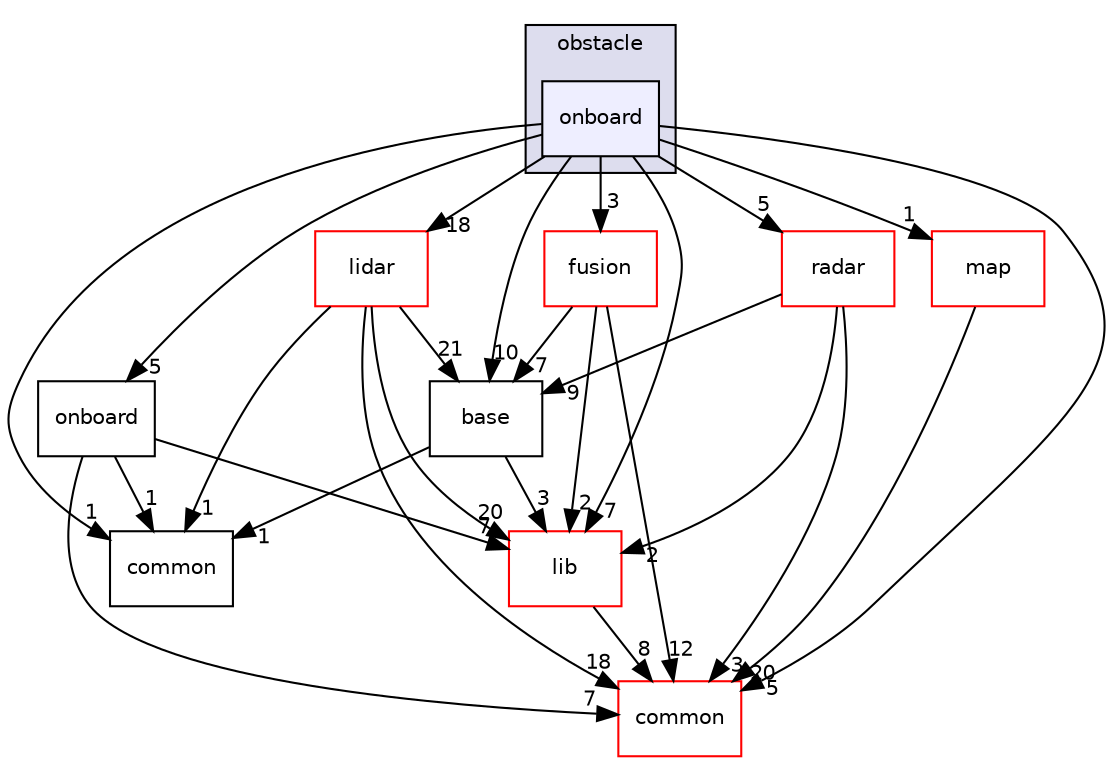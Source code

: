 digraph "modules/perception/obstacle/onboard" {
  compound=true
  node [ fontsize="10", fontname="Helvetica"];
  edge [ labelfontsize="10", labelfontname="Helvetica"];
  subgraph clusterdir_6b7f64797b2ff6c457ca9639e8cd0a85 {
    graph [ bgcolor="#ddddee", pencolor="black", label="obstacle" fontname="Helvetica", fontsize="10", URL="dir_6b7f64797b2ff6c457ca9639e8cd0a85.html"]
  dir_26fe869283d506fa4c34e278072f16b4 [shape=box, label="onboard", style="filled", fillcolor="#eeeeff", pencolor="black", URL="dir_26fe869283d506fa4c34e278072f16b4.html"];
  }
  dir_b7e54f8867fbb6821830910b8e5b05cd [shape=box label="common" URL="dir_b7e54f8867fbb6821830910b8e5b05cd.html"];
  dir_3220e30e13cded4e45f58b87a1a3558a [shape=box label="base" URL="dir_3220e30e13cded4e45f58b87a1a3558a.html"];
  dir_9a5e51f49964887903df6eed98080585 [shape=box label="common" fillcolor="white" style="filled" color="red" URL="dir_9a5e51f49964887903df6eed98080585.html"];
  dir_bc4fbd717b8d61d0dc75a15f0986d7f7 [shape=box label="map" fillcolor="white" style="filled" color="red" URL="dir_bc4fbd717b8d61d0dc75a15f0986d7f7.html"];
  dir_cea3b47e46c6e7de2071488d5a5d379a [shape=box label="lidar" fillcolor="white" style="filled" color="red" URL="dir_cea3b47e46c6e7de2071488d5a5d379a.html"];
  dir_1af7f98ceda56fda8606c13300b29571 [shape=box label="fusion" fillcolor="white" style="filled" color="red" URL="dir_1af7f98ceda56fda8606c13300b29571.html"];
  dir_11a962cbfa1782628072c643f9fa1d3c [shape=box label="onboard" URL="dir_11a962cbfa1782628072c643f9fa1d3c.html"];
  dir_4c1a26545ee9c743bf92254028874005 [shape=box label="lib" fillcolor="white" style="filled" color="red" URL="dir_4c1a26545ee9c743bf92254028874005.html"];
  dir_3395c353662ff5643b569ebaceb9d829 [shape=box label="radar" fillcolor="white" style="filled" color="red" URL="dir_3395c353662ff5643b569ebaceb9d829.html"];
  dir_3220e30e13cded4e45f58b87a1a3558a->dir_b7e54f8867fbb6821830910b8e5b05cd [headlabel="1", labeldistance=1.5 headhref="dir_000037_000144.html"];
  dir_3220e30e13cded4e45f58b87a1a3558a->dir_4c1a26545ee9c743bf92254028874005 [headlabel="3", labeldistance=1.5 headhref="dir_000037_000145.html"];
  dir_bc4fbd717b8d61d0dc75a15f0986d7f7->dir_9a5e51f49964887903df6eed98080585 [headlabel="20", labeldistance=1.5 headhref="dir_000061_000050.html"];
  dir_cea3b47e46c6e7de2071488d5a5d379a->dir_b7e54f8867fbb6821830910b8e5b05cd [headlabel="1", labeldistance=1.5 headhref="dir_000054_000144.html"];
  dir_cea3b47e46c6e7de2071488d5a5d379a->dir_3220e30e13cded4e45f58b87a1a3558a [headlabel="21", labeldistance=1.5 headhref="dir_000054_000037.html"];
  dir_cea3b47e46c6e7de2071488d5a5d379a->dir_9a5e51f49964887903df6eed98080585 [headlabel="18", labeldistance=1.5 headhref="dir_000054_000050.html"];
  dir_cea3b47e46c6e7de2071488d5a5d379a->dir_4c1a26545ee9c743bf92254028874005 [headlabel="20", labeldistance=1.5 headhref="dir_000054_000145.html"];
  dir_1af7f98ceda56fda8606c13300b29571->dir_3220e30e13cded4e45f58b87a1a3558a [headlabel="7", labeldistance=1.5 headhref="dir_000150_000037.html"];
  dir_1af7f98ceda56fda8606c13300b29571->dir_9a5e51f49964887903df6eed98080585 [headlabel="12", labeldistance=1.5 headhref="dir_000150_000050.html"];
  dir_1af7f98ceda56fda8606c13300b29571->dir_4c1a26545ee9c743bf92254028874005 [headlabel="2", labeldistance=1.5 headhref="dir_000150_000145.html"];
  dir_26fe869283d506fa4c34e278072f16b4->dir_b7e54f8867fbb6821830910b8e5b05cd [headlabel="1", labeldistance=1.5 headhref="dir_000163_000144.html"];
  dir_26fe869283d506fa4c34e278072f16b4->dir_3220e30e13cded4e45f58b87a1a3558a [headlabel="10", labeldistance=1.5 headhref="dir_000163_000037.html"];
  dir_26fe869283d506fa4c34e278072f16b4->dir_9a5e51f49964887903df6eed98080585 [headlabel="5", labeldistance=1.5 headhref="dir_000163_000050.html"];
  dir_26fe869283d506fa4c34e278072f16b4->dir_bc4fbd717b8d61d0dc75a15f0986d7f7 [headlabel="1", labeldistance=1.5 headhref="dir_000163_000061.html"];
  dir_26fe869283d506fa4c34e278072f16b4->dir_cea3b47e46c6e7de2071488d5a5d379a [headlabel="18", labeldistance=1.5 headhref="dir_000163_000054.html"];
  dir_26fe869283d506fa4c34e278072f16b4->dir_1af7f98ceda56fda8606c13300b29571 [headlabel="3", labeldistance=1.5 headhref="dir_000163_000150.html"];
  dir_26fe869283d506fa4c34e278072f16b4->dir_11a962cbfa1782628072c643f9fa1d3c [headlabel="5", labeldistance=1.5 headhref="dir_000163_000038.html"];
  dir_26fe869283d506fa4c34e278072f16b4->dir_4c1a26545ee9c743bf92254028874005 [headlabel="7", labeldistance=1.5 headhref="dir_000163_000145.html"];
  dir_26fe869283d506fa4c34e278072f16b4->dir_3395c353662ff5643b569ebaceb9d829 [headlabel="5", labeldistance=1.5 headhref="dir_000163_000154.html"];
  dir_11a962cbfa1782628072c643f9fa1d3c->dir_b7e54f8867fbb6821830910b8e5b05cd [headlabel="1", labeldistance=1.5 headhref="dir_000038_000144.html"];
  dir_11a962cbfa1782628072c643f9fa1d3c->dir_9a5e51f49964887903df6eed98080585 [headlabel="7", labeldistance=1.5 headhref="dir_000038_000050.html"];
  dir_11a962cbfa1782628072c643f9fa1d3c->dir_4c1a26545ee9c743bf92254028874005 [headlabel="7", labeldistance=1.5 headhref="dir_000038_000145.html"];
  dir_4c1a26545ee9c743bf92254028874005->dir_9a5e51f49964887903df6eed98080585 [headlabel="8", labeldistance=1.5 headhref="dir_000145_000050.html"];
  dir_3395c353662ff5643b569ebaceb9d829->dir_3220e30e13cded4e45f58b87a1a3558a [headlabel="9", labeldistance=1.5 headhref="dir_000154_000037.html"];
  dir_3395c353662ff5643b569ebaceb9d829->dir_9a5e51f49964887903df6eed98080585 [headlabel="3", labeldistance=1.5 headhref="dir_000154_000050.html"];
  dir_3395c353662ff5643b569ebaceb9d829->dir_4c1a26545ee9c743bf92254028874005 [headlabel="2", labeldistance=1.5 headhref="dir_000154_000145.html"];
}
